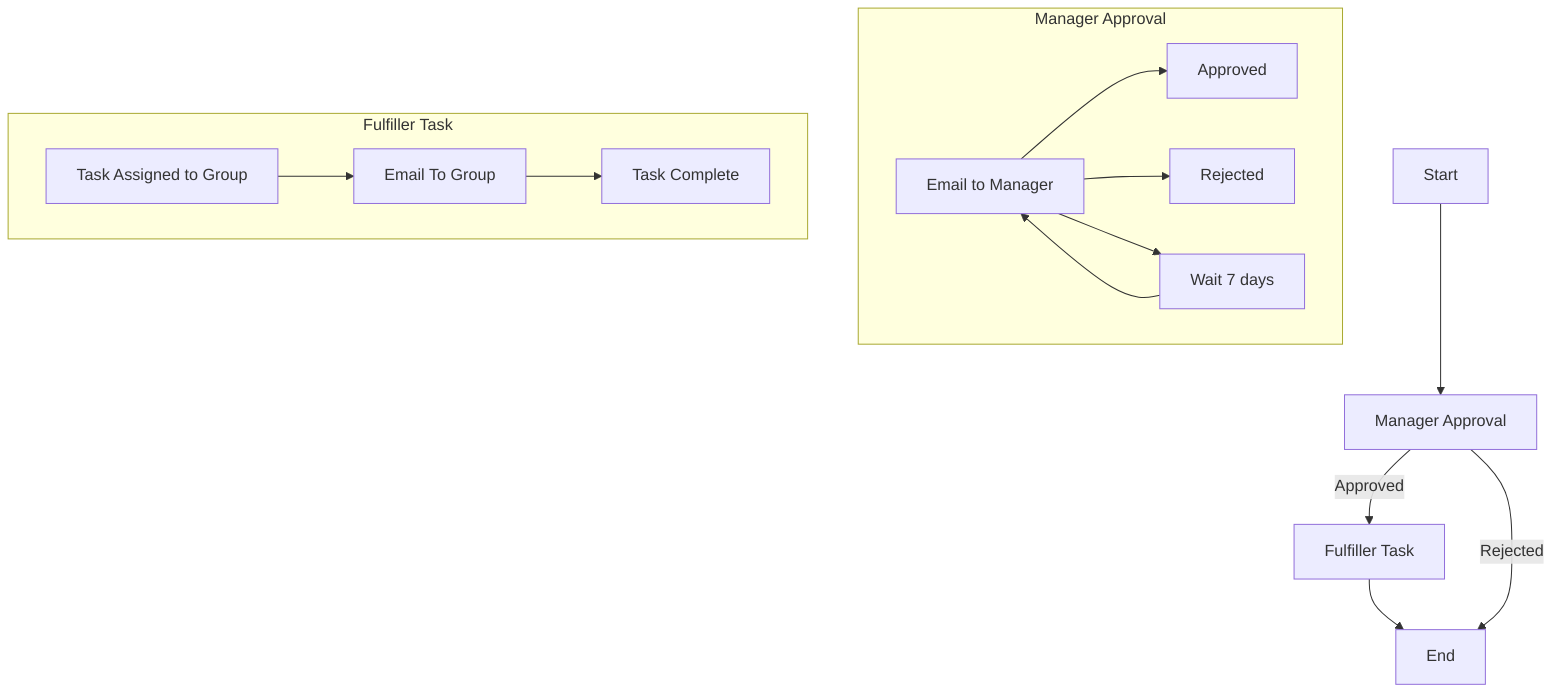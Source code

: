 graph TD
  Start[Start] --> Approval[Manager Approval]
  Approval--Approved--> Task[Fulfiller Task]
  Task-->End
  Approval--Rejected--> End
  subgraph Manager Approval
    MAEmail[Email to Manager]-->MAApproved[Approved]
    MAEmail-->MARejected[Rejected]
    MAEmail-->MAWait[Wait 7 days]
    MAWait-->MAEmail
  end
  subgraph Fulfiller Task
    FTAssigned[Task Assigned to Group]-->FTEmailGroup[Email To Group]
    FTEmailGroup-->TaskComplete[Task Complete]
  end
